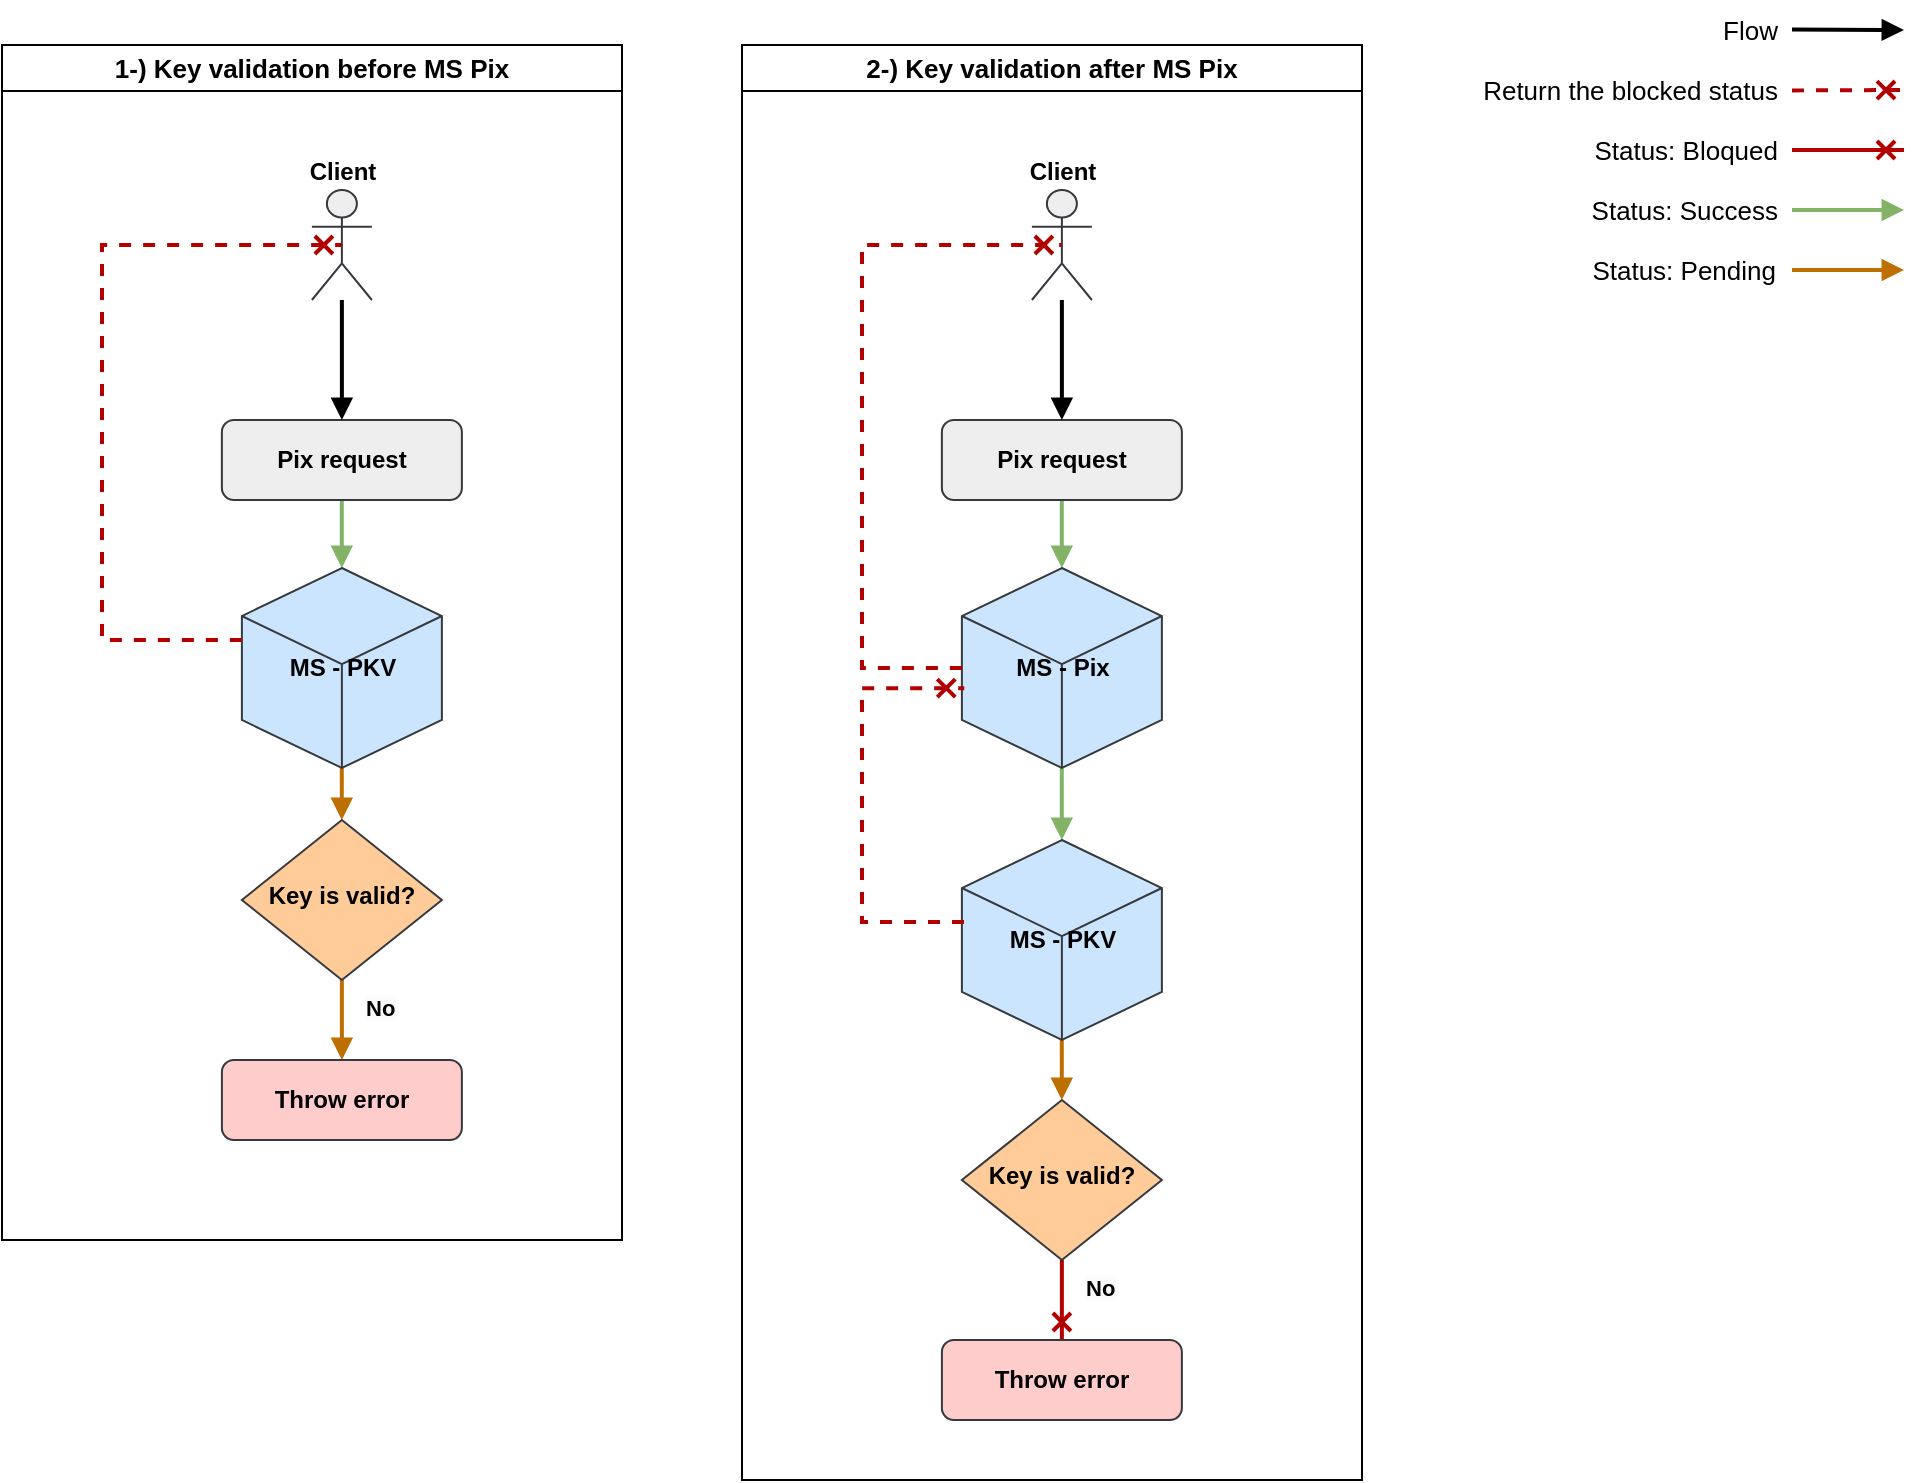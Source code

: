 <mxfile version="24.8.4">
  <diagram name="Página-1" id="v-IhRCn82mkdFdQdKFnn">
    <mxGraphModel dx="1426" dy="747" grid="1" gridSize="10" guides="1" tooltips="1" connect="1" arrows="1" fold="1" page="1" pageScale="1" pageWidth="1169" pageHeight="827" math="0" shadow="0">
      <root>
        <mxCell id="0" />
        <mxCell id="1" parent="0" />
        <mxCell id="rwCCn9dW8YjWosBi0mnJ-1" value="" style="endArrow=block;html=1;rounded=0;strokeWidth=2;endFill=1;fontSize=13;align=right;fontStyle=0" edge="1" parent="1">
          <mxGeometry width="50" height="50" relative="1" as="geometry">
            <mxPoint x="1075" y="44.71" as="sourcePoint" />
            <mxPoint x="1131" y="45" as="targetPoint" />
          </mxGeometry>
        </mxCell>
        <mxCell id="rwCCn9dW8YjWosBi0mnJ-2" value="" style="endArrow=cross;html=1;rounded=0;fillColor=#e51400;strokeColor=#B20000;dashed=1;strokeWidth=2;fontSize=13;align=right;fontStyle=0;endFill=0;" edge="1" parent="1">
          <mxGeometry width="50" height="50" relative="1" as="geometry">
            <mxPoint x="1075" y="75.21" as="sourcePoint" />
            <mxPoint x="1131" y="75" as="targetPoint" />
          </mxGeometry>
        </mxCell>
        <mxCell id="rwCCn9dW8YjWosBi0mnJ-3" value="Flow" style="text;html=1;align=right;verticalAlign=middle;whiteSpace=wrap;rounded=0;fontSize=13;fontStyle=0" vertex="1" parent="1">
          <mxGeometry x="1010" y="30" width="60" height="30" as="geometry" />
        </mxCell>
        <mxCell id="rwCCn9dW8YjWosBi0mnJ-4" value="Return the blocked status" style="text;html=1;align=right;verticalAlign=middle;whiteSpace=wrap;rounded=0;fontSize=13;fontStyle=0" vertex="1" parent="1">
          <mxGeometry x="920" y="60" width="150" height="30" as="geometry" />
        </mxCell>
        <mxCell id="rwCCn9dW8YjWosBi0mnJ-5" value="" style="edgeStyle=orthogonalEdgeStyle;rounded=0;orthogonalLoop=1;jettySize=auto;html=1;endArrow=cross;endFill=0;fillColor=#e51400;strokeColor=#B20000;strokeWidth=2;fontSize=13;align=right;fontStyle=0" edge="1" parent="1">
          <mxGeometry relative="1" as="geometry">
            <mxPoint x="1075" y="105" as="sourcePoint" />
            <mxPoint x="1131" y="105" as="targetPoint" />
          </mxGeometry>
        </mxCell>
        <mxCell id="rwCCn9dW8YjWosBi0mnJ-6" value="" style="edgeStyle=orthogonalEdgeStyle;rounded=0;orthogonalLoop=1;jettySize=auto;html=1;endArrow=block;endFill=1;fillColor=#d5e8d4;strokeColor=#82b366;strokeWidth=2;fontSize=13;align=right;fontStyle=0" edge="1" parent="1">
          <mxGeometry relative="1" as="geometry">
            <mxPoint x="1075" y="135" as="sourcePoint" />
            <mxPoint x="1131" y="135" as="targetPoint" />
          </mxGeometry>
        </mxCell>
        <mxCell id="rwCCn9dW8YjWosBi0mnJ-7" value="" style="edgeStyle=orthogonalEdgeStyle;rounded=0;orthogonalLoop=1;jettySize=auto;html=1;endArrow=block;endFill=1;fillColor=#f0a30a;strokeColor=#BD7000;strokeWidth=2;fontSize=13;align=right;fontStyle=0" edge="1" parent="1">
          <mxGeometry relative="1" as="geometry">
            <mxPoint x="1075" y="165" as="sourcePoint" />
            <mxPoint x="1131" y="165" as="targetPoint" />
          </mxGeometry>
        </mxCell>
        <mxCell id="rwCCn9dW8YjWosBi0mnJ-8" value="Status: Bloqued" style="text;html=1;align=right;verticalAlign=middle;whiteSpace=wrap;rounded=0;fontSize=13;fontStyle=0" vertex="1" parent="1">
          <mxGeometry x="966" y="90" width="104" height="30" as="geometry" />
        </mxCell>
        <mxCell id="rwCCn9dW8YjWosBi0mnJ-9" value="Status: Success" style="text;html=1;align=right;verticalAlign=middle;whiteSpace=wrap;rounded=0;fontSize=13;fontStyle=0" vertex="1" parent="1">
          <mxGeometry x="951" y="120" width="119" height="30" as="geometry" />
        </mxCell>
        <mxCell id="rwCCn9dW8YjWosBi0mnJ-10" value="Status: Pending" style="text;html=1;align=right;verticalAlign=middle;whiteSpace=wrap;rounded=0;fontSize=13;fontStyle=0" vertex="1" parent="1">
          <mxGeometry x="950" y="150" width="119" height="30" as="geometry" />
        </mxCell>
        <mxCell id="rwCCn9dW8YjWosBi0mnJ-11" value="&lt;span style=&quot;font-size: 13px;&quot;&gt;1-) Key validation before MS Pix&lt;/span&gt;" style="swimlane;whiteSpace=wrap;html=1;" vertex="1" parent="1">
          <mxGeometry x="180" y="52.5" width="310" height="597.5" as="geometry" />
        </mxCell>
        <mxCell id="rwCCn9dW8YjWosBi0mnJ-12" value="" style="edgeStyle=orthogonalEdgeStyle;rounded=0;orthogonalLoop=1;jettySize=auto;html=1;fillColor=#d5e8d4;strokeColor=#82b366;strokeWidth=2;endArrow=block;endFill=1;" edge="1" parent="rwCCn9dW8YjWosBi0mnJ-11" source="rwCCn9dW8YjWosBi0mnJ-13" target="rwCCn9dW8YjWosBi0mnJ-17">
          <mxGeometry relative="1" as="geometry" />
        </mxCell>
        <mxCell id="rwCCn9dW8YjWosBi0mnJ-13" value="Pix request" style="rounded=1;whiteSpace=wrap;html=1;fontSize=12;glass=0;strokeWidth=1;shadow=0;fillColor=#eeeeee;strokeColor=#36393d;fontStyle=1" vertex="1" parent="rwCCn9dW8YjWosBi0mnJ-11">
          <mxGeometry x="109.94" y="187.5" width="120" height="40" as="geometry" />
        </mxCell>
        <mxCell id="rwCCn9dW8YjWosBi0mnJ-14" value="" style="edgeStyle=orthogonalEdgeStyle;rounded=0;orthogonalLoop=1;jettySize=auto;html=1;fontStyle=1;strokeWidth=2;endArrow=block;endFill=1;" edge="1" parent="rwCCn9dW8YjWosBi0mnJ-11" source="rwCCn9dW8YjWosBi0mnJ-15" target="rwCCn9dW8YjWosBi0mnJ-13">
          <mxGeometry relative="1" as="geometry" />
        </mxCell>
        <mxCell id="rwCCn9dW8YjWosBi0mnJ-15" value="Client" style="shape=umlActor;verticalLabelPosition=top;verticalAlign=bottom;html=1;outlineConnect=0;fillColor=#eeeeee;strokeColor=#36393d;fontStyle=1;horizontal=1;labelPosition=center;align=center;" vertex="1" parent="rwCCn9dW8YjWosBi0mnJ-11">
          <mxGeometry x="154.94" y="72.5" width="30" height="55" as="geometry" />
        </mxCell>
        <mxCell id="rwCCn9dW8YjWosBi0mnJ-16" value="" style="edgeStyle=orthogonalEdgeStyle;rounded=0;orthogonalLoop=1;jettySize=auto;html=1;fillColor=#f0a30a;strokeColor=#BD7000;strokeWidth=2;endArrow=block;endFill=1;" edge="1" parent="rwCCn9dW8YjWosBi0mnJ-11" source="rwCCn9dW8YjWosBi0mnJ-17" target="rwCCn9dW8YjWosBi0mnJ-19">
          <mxGeometry relative="1" as="geometry" />
        </mxCell>
        <mxCell id="rwCCn9dW8YjWosBi0mnJ-17" value="&lt;span style=&quot;text-wrap-mode: wrap;&quot;&gt;MS - PKV&lt;/span&gt;" style="html=1;shape=mxgraph.basic.isocube;isoAngle=15;fillColor=#cce5ff;strokeColor=#36393d;fontStyle=1" vertex="1" parent="rwCCn9dW8YjWosBi0mnJ-11">
          <mxGeometry x="119.94" y="261.5" width="100" height="100" as="geometry" />
        </mxCell>
        <mxCell id="rwCCn9dW8YjWosBi0mnJ-18" value="" style="edgeStyle=orthogonalEdgeStyle;rounded=0;orthogonalLoop=1;jettySize=auto;html=1;fillColor=#f0a30a;strokeColor=#BD7000;strokeWidth=2;endArrow=block;endFill=1;" edge="1" parent="rwCCn9dW8YjWosBi0mnJ-11" source="rwCCn9dW8YjWosBi0mnJ-19" target="rwCCn9dW8YjWosBi0mnJ-20">
          <mxGeometry relative="1" as="geometry" />
        </mxCell>
        <mxCell id="rwCCn9dW8YjWosBi0mnJ-19" value="Key is valid?" style="rhombus;whiteSpace=wrap;html=1;shadow=0;fontFamily=Helvetica;fontSize=12;align=center;strokeWidth=1;spacing=6;spacingTop=-4;fillColor=#ffcc99;strokeColor=#36393d;fontStyle=1" vertex="1" parent="rwCCn9dW8YjWosBi0mnJ-11">
          <mxGeometry x="119.94" y="387.5" width="100" height="80" as="geometry" />
        </mxCell>
        <mxCell id="rwCCn9dW8YjWosBi0mnJ-20" value="Throw error" style="rounded=1;whiteSpace=wrap;html=1;fontSize=12;glass=0;strokeWidth=1;shadow=0;fillColor=#ffcccc;strokeColor=#36393d;fontStyle=1" vertex="1" parent="rwCCn9dW8YjWosBi0mnJ-11">
          <mxGeometry x="109.94" y="507.5" width="120" height="40" as="geometry" />
        </mxCell>
        <mxCell id="rwCCn9dW8YjWosBi0mnJ-21" value="&lt;span style=&quot;color: rgb(0, 0, 0); font-family: Helvetica; font-size: 11px; font-style: normal; font-variant-ligatures: normal; font-variant-caps: normal; letter-spacing: normal; orphans: 2; text-align: center; text-indent: 0px; text-transform: none; widows: 2; word-spacing: 0px; -webkit-text-stroke-width: 0px; white-space: nowrap; background-color: rgb(251, 251, 251); text-decoration-thickness: initial; text-decoration-style: initial; text-decoration-color: initial; float: none; display: inline !important;&quot;&gt;No&lt;/span&gt;" style="text;whiteSpace=wrap;html=1;fontStyle=1" vertex="1" parent="rwCCn9dW8YjWosBi0mnJ-11">
          <mxGeometry x="179.94" y="467.5" width="50" height="40" as="geometry" />
        </mxCell>
        <mxCell id="rwCCn9dW8YjWosBi0mnJ-22" style="edgeStyle=orthogonalEdgeStyle;rounded=0;orthogonalLoop=1;jettySize=auto;html=1;entryX=0.5;entryY=0.5;entryDx=0;entryDy=0;entryPerimeter=0;fillColor=#e51400;strokeColor=#B20000;strokeWidth=2;endArrow=cross;endFill=0;dashed=1;" edge="1" parent="rwCCn9dW8YjWosBi0mnJ-11" source="rwCCn9dW8YjWosBi0mnJ-17" target="rwCCn9dW8YjWosBi0mnJ-15">
          <mxGeometry relative="1" as="geometry">
            <Array as="points">
              <mxPoint x="50" y="297.5" />
              <mxPoint x="50" y="100.5" />
            </Array>
          </mxGeometry>
        </mxCell>
        <mxCell id="rwCCn9dW8YjWosBi0mnJ-23" value="" style="edgeStyle=orthogonalEdgeStyle;rounded=0;orthogonalLoop=1;jettySize=auto;html=1;fontStyle=1;fillColor=#d5e8d4;strokeColor=#82b366;strokeWidth=2;endArrow=block;endFill=1;" edge="1" parent="1" source="rwCCn9dW8YjWosBi0mnJ-24" target="rwCCn9dW8YjWosBi0mnJ-32">
          <mxGeometry relative="1" as="geometry" />
        </mxCell>
        <mxCell id="rwCCn9dW8YjWosBi0mnJ-24" value="Pix request" style="rounded=1;whiteSpace=wrap;html=1;fontSize=12;glass=0;strokeWidth=1;shadow=0;fillColor=#eeeeee;strokeColor=#36393d;fontStyle=1" vertex="1" parent="1">
          <mxGeometry x="649.94" y="240" width="120" height="40" as="geometry" />
        </mxCell>
        <mxCell id="rwCCn9dW8YjWosBi0mnJ-25" value="" style="edgeStyle=orthogonalEdgeStyle;rounded=0;orthogonalLoop=1;jettySize=auto;html=1;fontStyle=1;fillColor=#e51400;strokeColor=#B20000;strokeWidth=2;endArrow=cross;endFill=0;" edge="1" parent="1" source="rwCCn9dW8YjWosBi0mnJ-26" target="rwCCn9dW8YjWosBi0mnJ-27">
          <mxGeometry relative="1" as="geometry" />
        </mxCell>
        <mxCell id="rwCCn9dW8YjWosBi0mnJ-26" value="Key is valid?" style="rhombus;whiteSpace=wrap;html=1;shadow=0;fontFamily=Helvetica;fontSize=12;align=center;strokeWidth=1;spacing=6;spacingTop=-4;fillColor=#ffcc99;strokeColor=#36393d;fontStyle=1" vertex="1" parent="1">
          <mxGeometry x="659.94" y="580" width="100" height="80" as="geometry" />
        </mxCell>
        <mxCell id="rwCCn9dW8YjWosBi0mnJ-27" value="Throw error" style="rounded=1;whiteSpace=wrap;html=1;fontSize=12;glass=0;strokeWidth=1;shadow=0;fillColor=#ffcccc;strokeColor=#36393d;fontStyle=1" vertex="1" parent="1">
          <mxGeometry x="649.94" y="700" width="120" height="40" as="geometry" />
        </mxCell>
        <mxCell id="rwCCn9dW8YjWosBi0mnJ-28" value="" style="edgeStyle=orthogonalEdgeStyle;rounded=0;orthogonalLoop=1;jettySize=auto;html=1;fontStyle=1;strokeWidth=2;endArrow=block;endFill=1;" edge="1" parent="1" source="rwCCn9dW8YjWosBi0mnJ-29" target="rwCCn9dW8YjWosBi0mnJ-24">
          <mxGeometry relative="1" as="geometry" />
        </mxCell>
        <mxCell id="rwCCn9dW8YjWosBi0mnJ-29" value="Client" style="shape=umlActor;verticalLabelPosition=top;verticalAlign=bottom;html=1;outlineConnect=0;fillColor=#eeeeee;strokeColor=#36393d;fontStyle=1;horizontal=1;labelPosition=center;align=center;" vertex="1" parent="1">
          <mxGeometry x="694.94" y="125" width="30" height="55" as="geometry" />
        </mxCell>
        <mxCell id="rwCCn9dW8YjWosBi0mnJ-30" value="&lt;span style=&quot;color: rgb(0, 0, 0); font-family: Helvetica; font-size: 11px; font-style: normal; font-variant-ligatures: normal; font-variant-caps: normal; letter-spacing: normal; orphans: 2; text-align: center; text-indent: 0px; text-transform: none; widows: 2; word-spacing: 0px; -webkit-text-stroke-width: 0px; white-space: nowrap; background-color: rgb(251, 251, 251); text-decoration-thickness: initial; text-decoration-style: initial; text-decoration-color: initial; float: none; display: inline !important;&quot;&gt;No&lt;/span&gt;" style="text;whiteSpace=wrap;html=1;fontStyle=1" vertex="1" parent="1">
          <mxGeometry x="719.94" y="660" width="50" height="40" as="geometry" />
        </mxCell>
        <mxCell id="rwCCn9dW8YjWosBi0mnJ-31" value="" style="edgeStyle=orthogonalEdgeStyle;rounded=0;orthogonalLoop=1;jettySize=auto;html=1;fontStyle=1;strokeWidth=2;fillColor=#d5e8d4;strokeColor=#82b366;endArrow=block;endFill=1;" edge="1" parent="1" source="rwCCn9dW8YjWosBi0mnJ-32" target="rwCCn9dW8YjWosBi0mnJ-34">
          <mxGeometry relative="1" as="geometry" />
        </mxCell>
        <mxCell id="rwCCn9dW8YjWosBi0mnJ-32" value="MS - Pix" style="html=1;shape=mxgraph.basic.isocube;isoAngle=15;fillColor=#cce5ff;strokeColor=#36393d;fontStyle=1" vertex="1" parent="1">
          <mxGeometry x="659.94" y="314" width="100" height="100" as="geometry" />
        </mxCell>
        <mxCell id="rwCCn9dW8YjWosBi0mnJ-33" value="" style="edgeStyle=orthogonalEdgeStyle;rounded=0;orthogonalLoop=1;jettySize=auto;html=1;fontStyle=1;strokeWidth=2;fillColor=#f0a30a;strokeColor=#BD7000;endArrow=block;endFill=1;" edge="1" parent="1" source="rwCCn9dW8YjWosBi0mnJ-34" target="rwCCn9dW8YjWosBi0mnJ-26">
          <mxGeometry relative="1" as="geometry" />
        </mxCell>
        <mxCell id="rwCCn9dW8YjWosBi0mnJ-34" value="&lt;span style=&quot;text-wrap-mode: wrap;&quot;&gt;MS - PKV&lt;/span&gt;" style="html=1;shape=mxgraph.basic.isocube;isoAngle=15;fillColor=#cce5ff;strokeColor=#36393d;fontStyle=1" vertex="1" parent="1">
          <mxGeometry x="659.94" y="450" width="100" height="100" as="geometry" />
        </mxCell>
        <mxCell id="rwCCn9dW8YjWosBi0mnJ-35" value="&lt;span style=&quot;font-size: 13px;&quot;&gt;2-) Key validation after MS Pix&lt;/span&gt;" style="swimlane;whiteSpace=wrap;html=1;" vertex="1" parent="1">
          <mxGeometry x="550" y="52.5" width="310" height="717.5" as="geometry" />
        </mxCell>
        <mxCell id="rwCCn9dW8YjWosBi0mnJ-36" style="edgeStyle=orthogonalEdgeStyle;rounded=0;orthogonalLoop=1;jettySize=auto;html=1;strokeWidth=2;endArrow=cross;endFill=0;fillColor=#e51400;strokeColor=#B20000;entryX=0.012;entryY=0.601;entryDx=0;entryDy=0;entryPerimeter=0;dashed=1;" edge="1" parent="rwCCn9dW8YjWosBi0mnJ-35" target="rwCCn9dW8YjWosBi0mnJ-32">
          <mxGeometry relative="1" as="geometry">
            <mxPoint x="111" y="438.5" as="sourcePoint" />
            <mxPoint x="110" y="307.5" as="targetPoint" />
            <Array as="points">
              <mxPoint x="60" y="439" />
              <mxPoint x="60" y="322" />
            </Array>
          </mxGeometry>
        </mxCell>
        <mxCell id="rwCCn9dW8YjWosBi0mnJ-37" style="edgeStyle=orthogonalEdgeStyle;rounded=0;orthogonalLoop=1;jettySize=auto;html=1;entryX=0.5;entryY=0.5;entryDx=0;entryDy=0;entryPerimeter=0;fillColor=#e51400;strokeColor=#B20000;strokeWidth=2;endArrow=cross;endFill=0;dashed=1;" edge="1" parent="1" source="rwCCn9dW8YjWosBi0mnJ-32" target="rwCCn9dW8YjWosBi0mnJ-29">
          <mxGeometry relative="1" as="geometry">
            <Array as="points">
              <mxPoint x="610" y="364" />
              <mxPoint x="610" y="152" />
            </Array>
          </mxGeometry>
        </mxCell>
      </root>
    </mxGraphModel>
  </diagram>
</mxfile>
